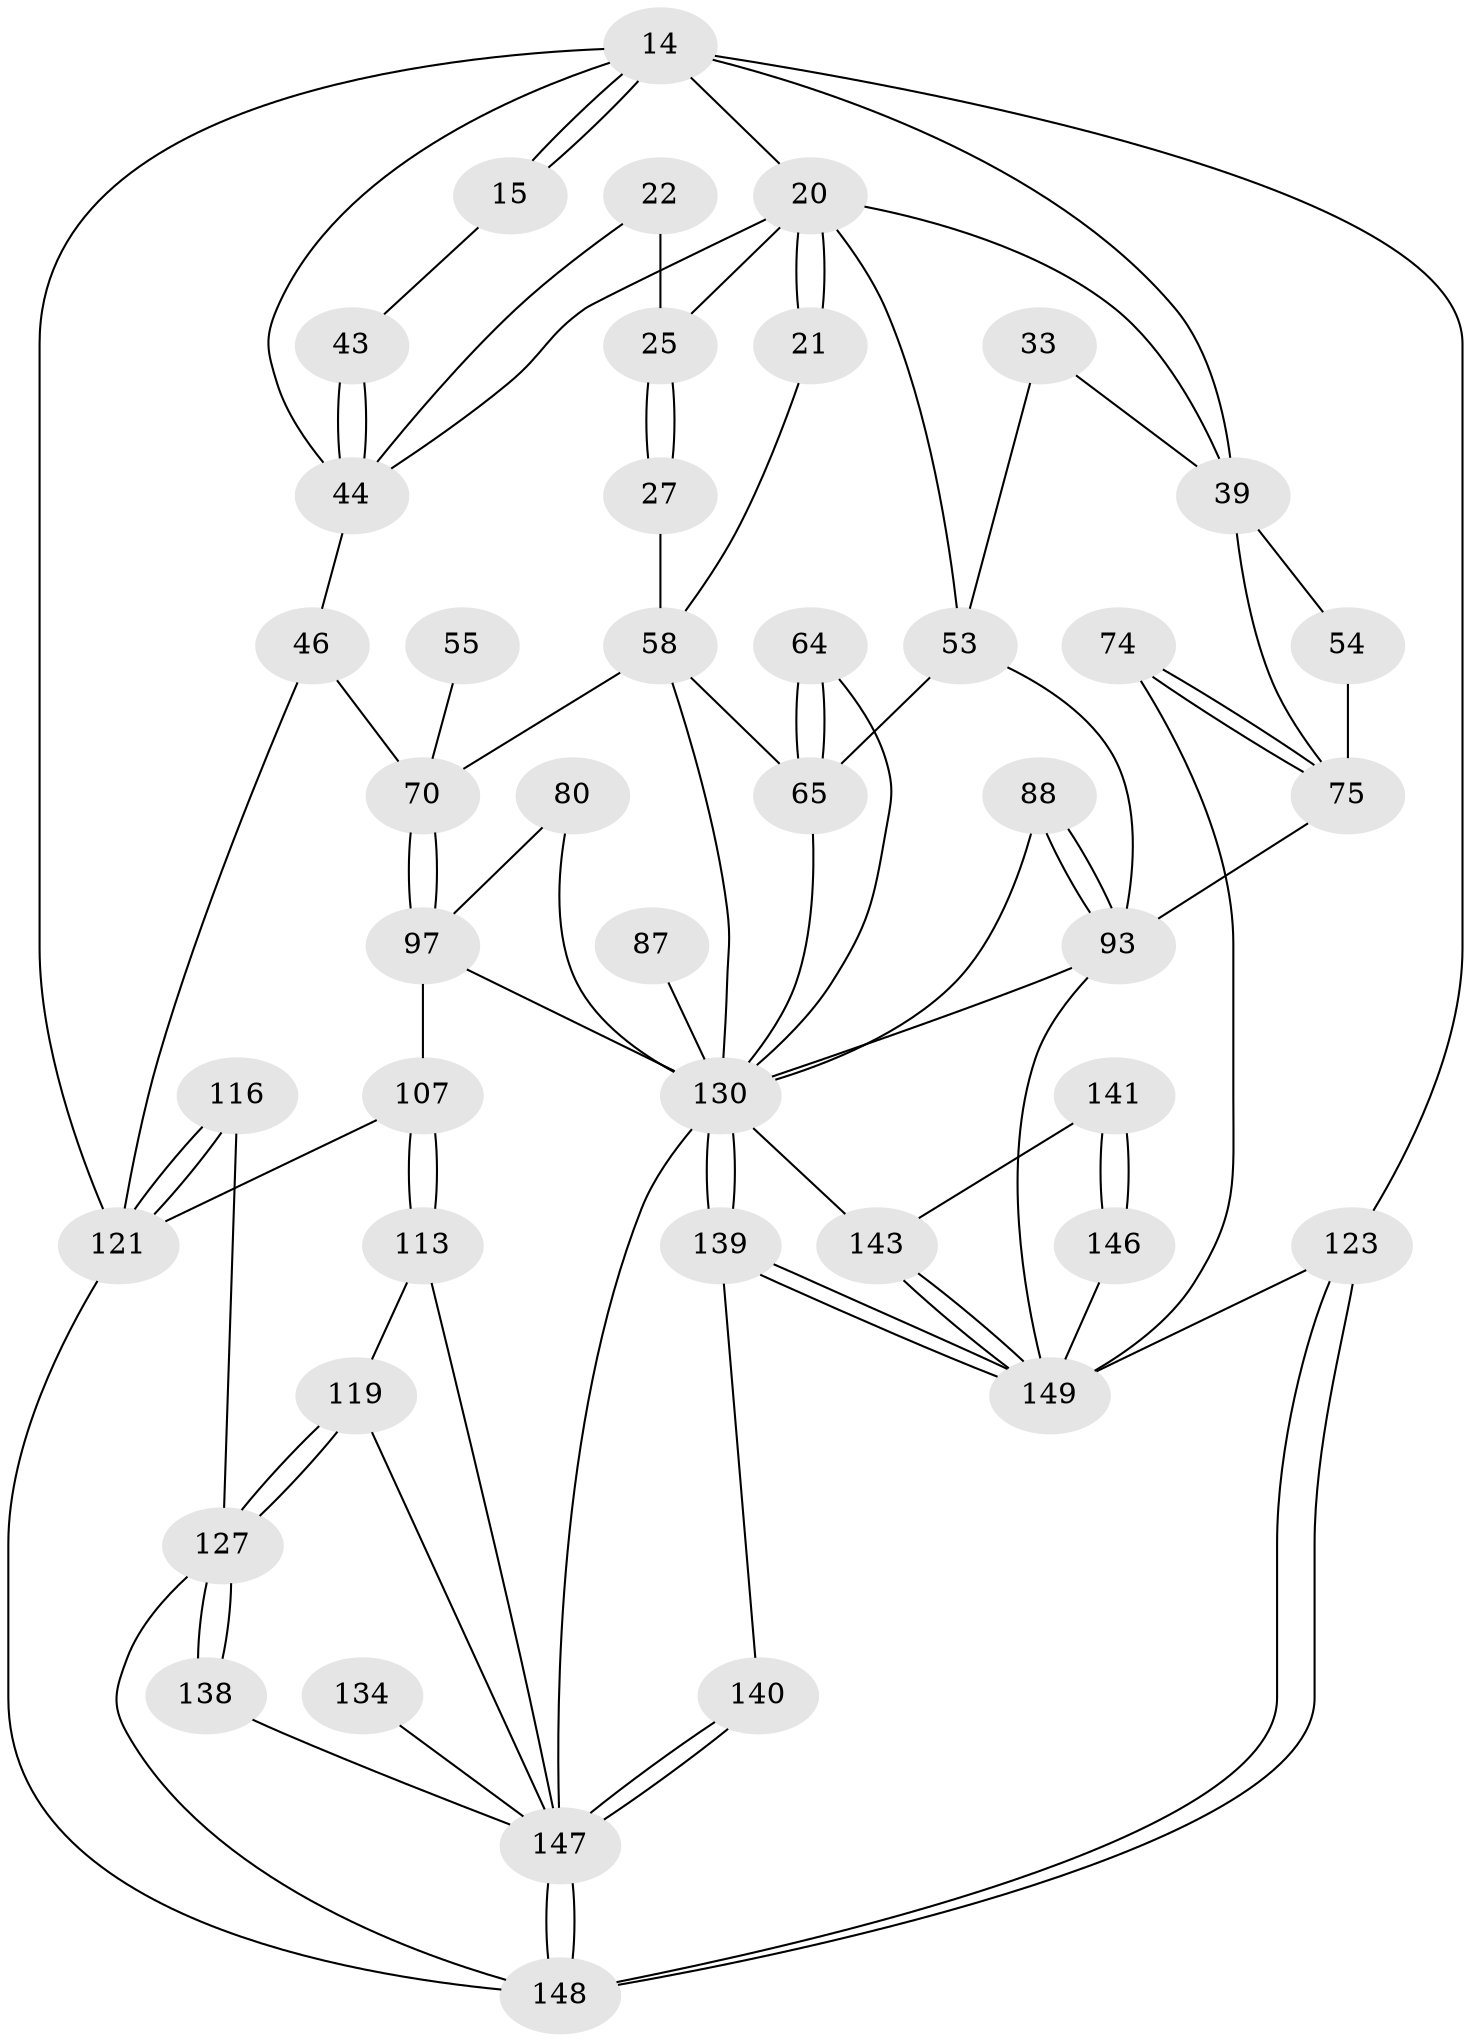 // original degree distribution, {3: 0.013422818791946308, 6: 0.21476510067114093, 4: 0.2348993288590604, 5: 0.5369127516778524}
// Generated by graph-tools (version 1.1) at 2025/06/03/04/25 22:06:12]
// undirected, 44 vertices, 93 edges
graph export_dot {
graph [start="1"]
  node [color=gray90,style=filled];
  14 [pos="+0+0.20353347785372344",super="+13"];
  15 [pos="+0+0.20249069554764634"];
  20 [pos="+0.6572530308053082+0.1613218848292406",super="+9+16+10"];
  21 [pos="+0.5514609847709142+0.12314828648488517"];
  22 [pos="+0.2724006054368294+0.18437138349658033"];
  25 [pos="+0.29161894226357193+0.1804317690128469",super="+18+19+17"];
  27 [pos="+0.37837478567466454+0.186124017102334",super="+26"];
  33 [pos="+0.7965176337430552+0.2956512111420654"];
  39 [pos="+1+0",super="+38"];
  43 [pos="+0.0009550518864650582+0.20541421920772965"];
  44 [pos="+0.08253087597804769+0.3496426719961708",super="+24+12"];
  46 [pos="+0.09667862562720458+0.49317057255953606",super="+45+42"];
  53 [pos="+0.7904475311661171+0.37473457696027035",super="+34"];
  54 [pos="+1+0.25285090048200826"];
  55 [pos="+0.21511642309971798+0.40948634016927465"];
  58 [pos="+0.45321521137895865+0.40316422014317366",super="+35+36"];
  64 [pos="+0.7289405849756221+0.4966842313566549"];
  65 [pos="+0.6130757993575717+0.4055742275967527",super="+31+60"];
  70 [pos="+0.2663888159280543+0.5682299687668763",super="+69+59+56+57"];
  74 [pos="+1+0.6875233449787074"];
  75 [pos="+1+0.6710377534850404",super="+51+73"];
  80 [pos="+0.48498211602502167+0.5950656221349099"];
  87 [pos="+0.6775087636712182+0.6145647392871729",super="+82"];
  88 [pos="+0.8400485738043849+0.6054530020210324"];
  93 [pos="+0.8709025765434226+0.7109096790488559",super="+78"];
  97 [pos="+0.2695397740814567+0.5849731672561604",super="+96+90"];
  107 [pos="+0.25114120855113625+0.7354875012414213",super="+100+106"];
  113 [pos="+0.2595508110735941+0.7455945449563494",super="+112"];
  116 [pos="+0.13338927154165015+0.7898883731129172"];
  119 [pos="+0.2956644575268393+0.8516428330983061",super="+114"];
  121 [pos="+0+0.8671047918020175",super="+48+47+101"];
  123 [pos="+0+1",super="+84"];
  127 [pos="+0.2650640195639857+0.8775064108229266",super="+125"];
  130 [pos="+0.5986517640894575+0.9637999905048744",super="+129+98+95+99"];
  134 [pos="+0.37261673001423884+0.9031934306126849"];
  138 [pos="+0.22387449375412033+1"];
  139 [pos="+0.5497414595607754+1"];
  140 [pos="+0.49342722512773496+1"];
  141 [pos="+0.8722157237213178+0.9815588231036871"];
  143 [pos="+0.7470826836126774+0.9513202965976537",super="+142+128+103"];
  146 [pos="+0.9744261071739645+1",super="+132+133"];
  147 [pos="+0.2820730545093707+1",super="+137+135+118+136"];
  148 [pos="+0.16616582166611715+1",super="+126+122"];
  149 [pos="+0.607711248717949+1",super="+145+144+131+111+105"];
  14 -- 15 [weight=2];
  14 -- 15;
  14 -- 123 [weight=2];
  14 -- 39 [weight=2];
  14 -- 121;
  14 -- 20;
  14 -- 44;
  15 -- 43;
  20 -- 21 [weight=2];
  20 -- 21;
  20 -- 53;
  20 -- 39;
  20 -- 25 [weight=2];
  20 -- 44;
  21 -- 58;
  22 -- 25 [weight=2];
  22 -- 44;
  25 -- 27 [weight=2];
  25 -- 27;
  27 -- 58 [weight=2];
  33 -- 53;
  33 -- 39 [weight=2];
  39 -- 54;
  39 -- 75;
  43 -- 44 [weight=2];
  43 -- 44;
  44 -- 46 [weight=2];
  46 -- 70 [weight=2];
  46 -- 121;
  53 -- 65 [weight=2];
  53 -- 93;
  54 -- 75 [weight=2];
  55 -- 70 [weight=3];
  58 -- 70 [weight=2];
  58 -- 65;
  58 -- 130;
  64 -- 65 [weight=2];
  64 -- 65;
  64 -- 130;
  65 -- 130;
  70 -- 97 [weight=2];
  70 -- 97;
  74 -- 75 [weight=2];
  74 -- 75;
  74 -- 149;
  75 -- 93 [weight=2];
  80 -- 97 [weight=2];
  80 -- 130;
  87 -- 130 [weight=5];
  88 -- 93 [weight=2];
  88 -- 93;
  88 -- 130;
  93 -- 149;
  93 -- 130;
  97 -- 107 [weight=2];
  97 -- 130 [weight=2];
  107 -- 113 [weight=2];
  107 -- 113;
  107 -- 121;
  113 -- 119;
  113 -- 147 [weight=2];
  116 -- 121 [weight=2];
  116 -- 121;
  116 -- 127;
  119 -- 127 [weight=2];
  119 -- 127;
  119 -- 147;
  121 -- 148;
  123 -- 148 [weight=2];
  123 -- 148;
  123 -- 149 [weight=2];
  127 -- 138 [weight=2];
  127 -- 138;
  127 -- 148;
  130 -- 139;
  130 -- 139;
  130 -- 143 [weight=4];
  130 -- 147;
  134 -- 147 [weight=3];
  138 -- 147;
  139 -- 140;
  139 -- 149;
  139 -- 149;
  140 -- 147 [weight=2];
  140 -- 147;
  141 -- 146 [weight=2];
  141 -- 146;
  141 -- 143;
  143 -- 149 [weight=2];
  143 -- 149;
  146 -- 149 [weight=3];
  147 -- 148;
  147 -- 148;
}
